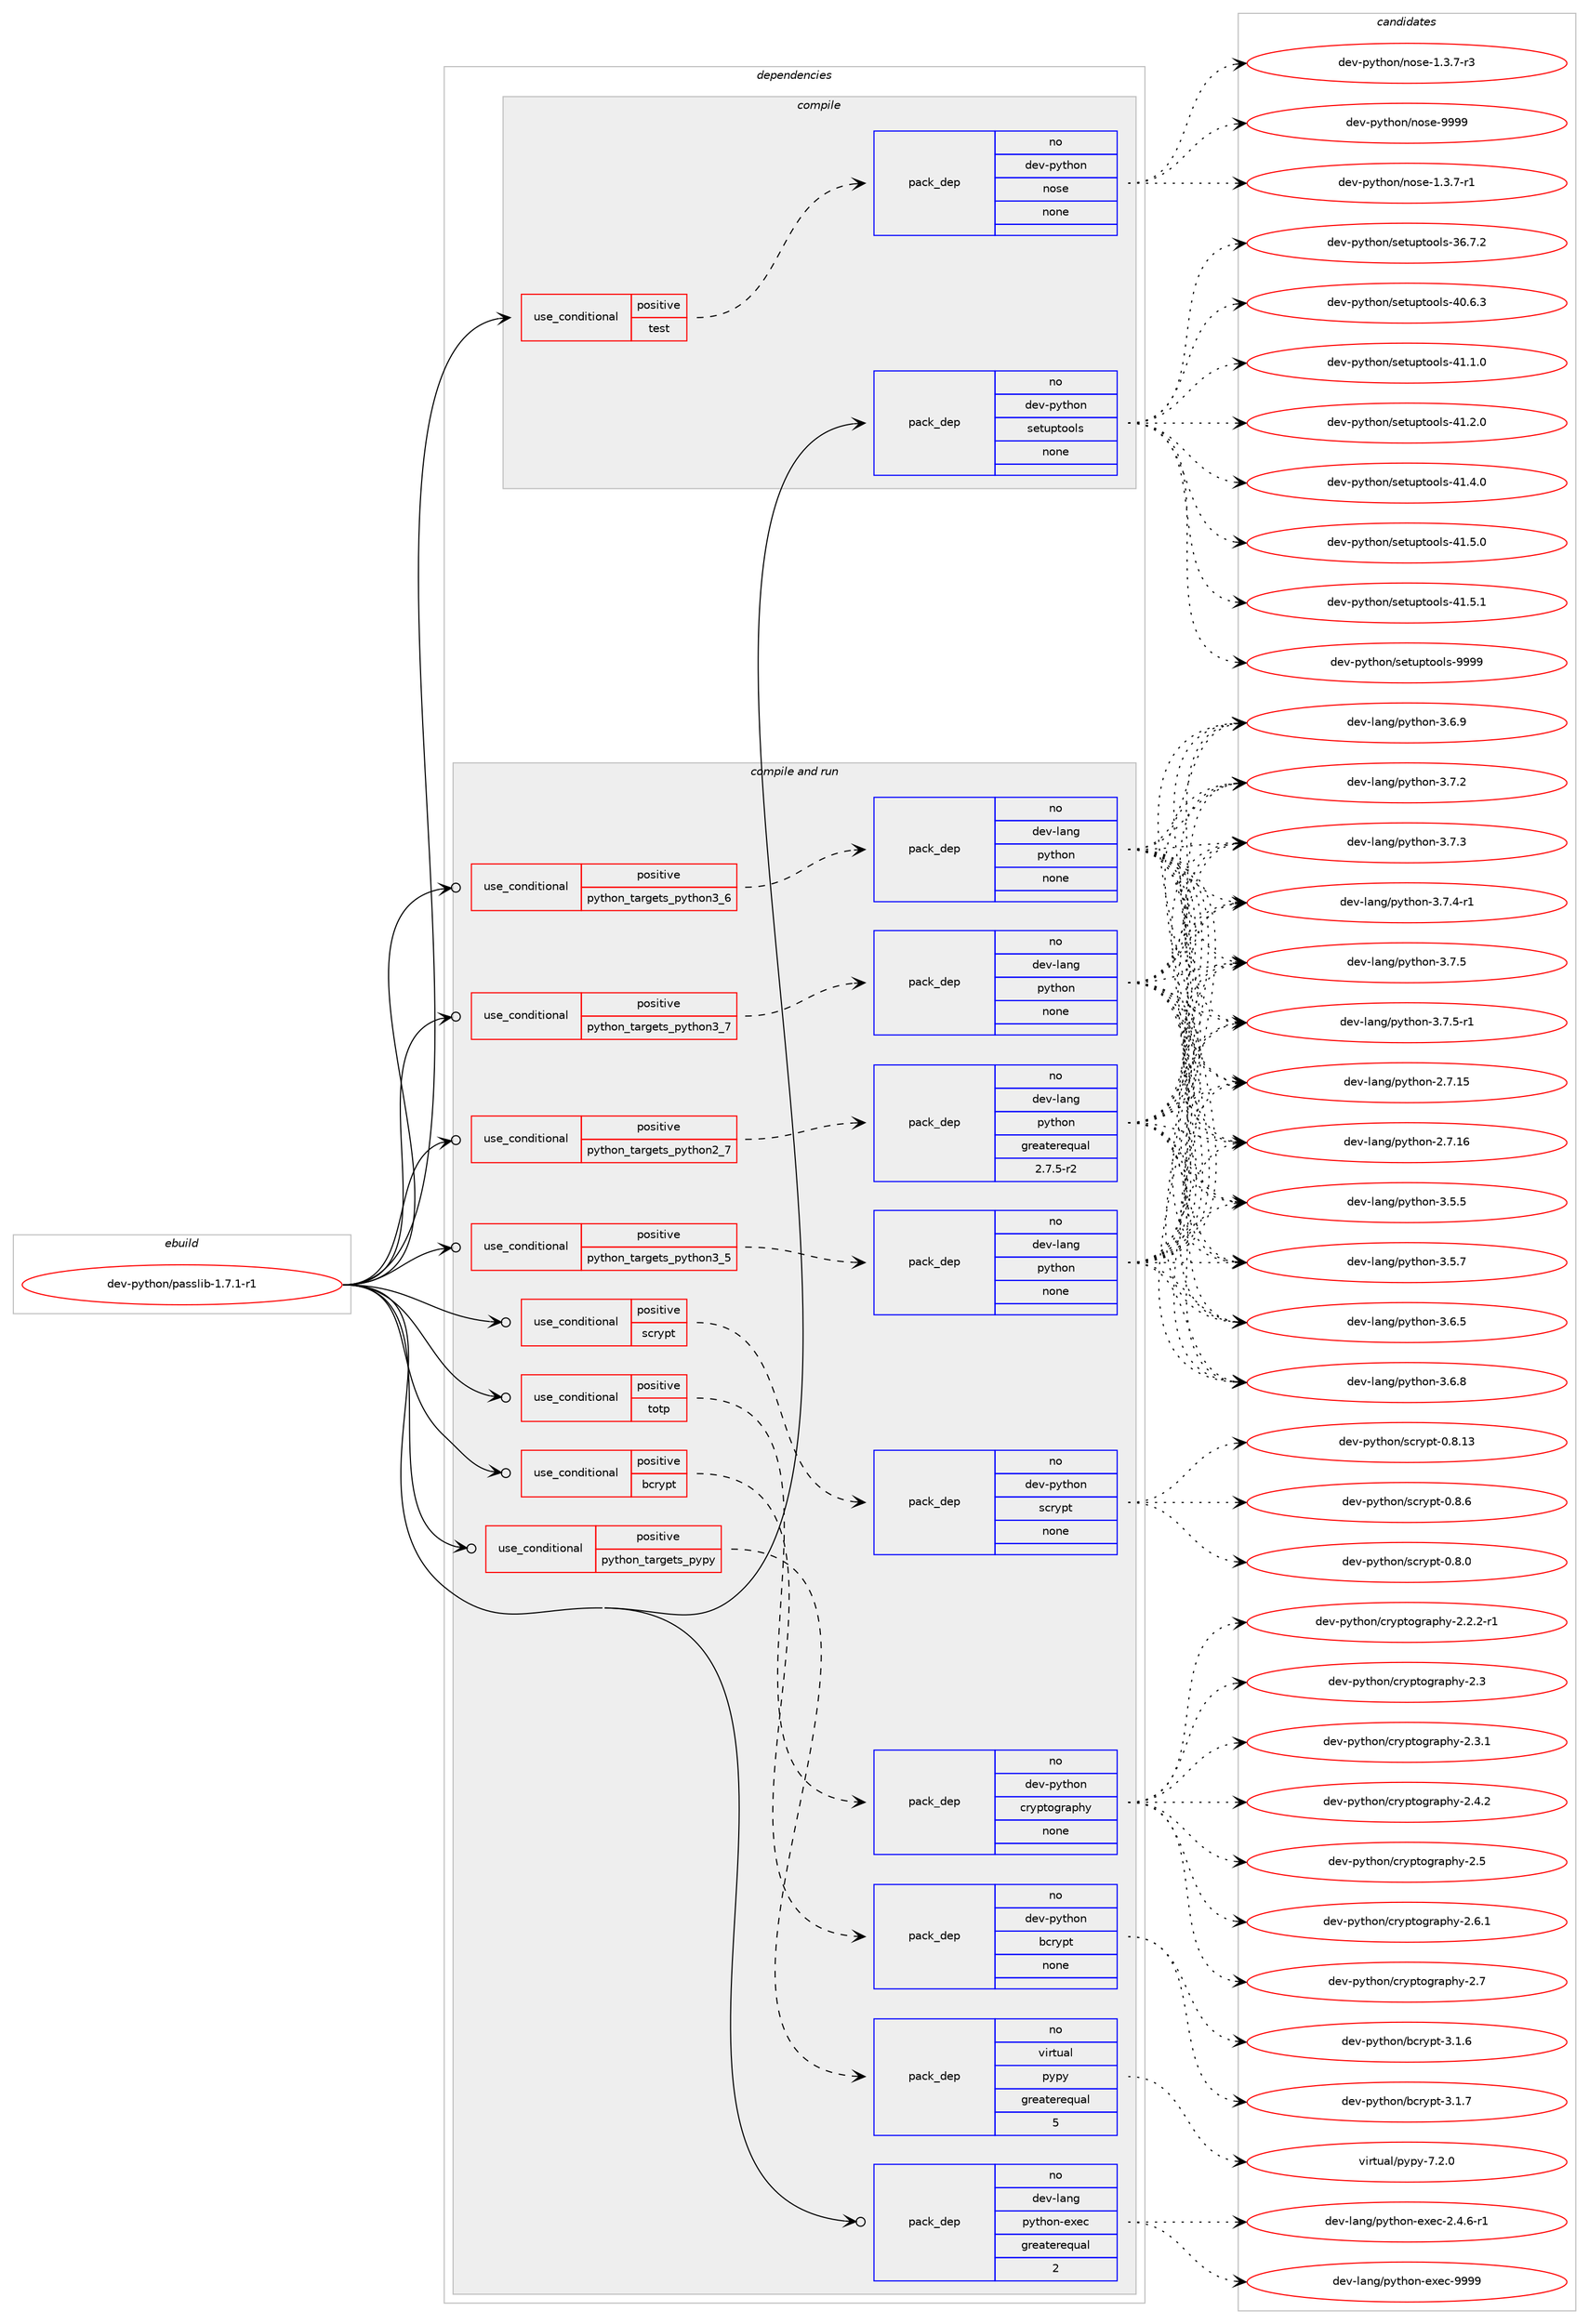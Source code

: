 digraph prolog {

# *************
# Graph options
# *************

newrank=true;
concentrate=true;
compound=true;
graph [rankdir=LR,fontname=Helvetica,fontsize=10,ranksep=1.5];#, ranksep=2.5, nodesep=0.2];
edge  [arrowhead=vee];
node  [fontname=Helvetica,fontsize=10];

# **********
# The ebuild
# **********

subgraph cluster_leftcol {
color=gray;
rank=same;
label=<<i>ebuild</i>>;
id [label="dev-python/passlib-1.7.1-r1", color=red, width=4, href="../dev-python/passlib-1.7.1-r1.svg"];
}

# ****************
# The dependencies
# ****************

subgraph cluster_midcol {
color=gray;
label=<<i>dependencies</i>>;
subgraph cluster_compile {
fillcolor="#eeeeee";
style=filled;
label=<<i>compile</i>>;
subgraph cond144121 {
dependency620827 [label=<<TABLE BORDER="0" CELLBORDER="1" CELLSPACING="0" CELLPADDING="4"><TR><TD ROWSPAN="3" CELLPADDING="10">use_conditional</TD></TR><TR><TD>positive</TD></TR><TR><TD>test</TD></TR></TABLE>>, shape=none, color=red];
subgraph pack464866 {
dependency620828 [label=<<TABLE BORDER="0" CELLBORDER="1" CELLSPACING="0" CELLPADDING="4" WIDTH="220"><TR><TD ROWSPAN="6" CELLPADDING="30">pack_dep</TD></TR><TR><TD WIDTH="110">no</TD></TR><TR><TD>dev-python</TD></TR><TR><TD>nose</TD></TR><TR><TD>none</TD></TR><TR><TD></TD></TR></TABLE>>, shape=none, color=blue];
}
dependency620827:e -> dependency620828:w [weight=20,style="dashed",arrowhead="vee"];
}
id:e -> dependency620827:w [weight=20,style="solid",arrowhead="vee"];
subgraph pack464867 {
dependency620829 [label=<<TABLE BORDER="0" CELLBORDER="1" CELLSPACING="0" CELLPADDING="4" WIDTH="220"><TR><TD ROWSPAN="6" CELLPADDING="30">pack_dep</TD></TR><TR><TD WIDTH="110">no</TD></TR><TR><TD>dev-python</TD></TR><TR><TD>setuptools</TD></TR><TR><TD>none</TD></TR><TR><TD></TD></TR></TABLE>>, shape=none, color=blue];
}
id:e -> dependency620829:w [weight=20,style="solid",arrowhead="vee"];
}
subgraph cluster_compileandrun {
fillcolor="#eeeeee";
style=filled;
label=<<i>compile and run</i>>;
subgraph cond144122 {
dependency620830 [label=<<TABLE BORDER="0" CELLBORDER="1" CELLSPACING="0" CELLPADDING="4"><TR><TD ROWSPAN="3" CELLPADDING="10">use_conditional</TD></TR><TR><TD>positive</TD></TR><TR><TD>bcrypt</TD></TR></TABLE>>, shape=none, color=red];
subgraph pack464868 {
dependency620831 [label=<<TABLE BORDER="0" CELLBORDER="1" CELLSPACING="0" CELLPADDING="4" WIDTH="220"><TR><TD ROWSPAN="6" CELLPADDING="30">pack_dep</TD></TR><TR><TD WIDTH="110">no</TD></TR><TR><TD>dev-python</TD></TR><TR><TD>bcrypt</TD></TR><TR><TD>none</TD></TR><TR><TD></TD></TR></TABLE>>, shape=none, color=blue];
}
dependency620830:e -> dependency620831:w [weight=20,style="dashed",arrowhead="vee"];
}
id:e -> dependency620830:w [weight=20,style="solid",arrowhead="odotvee"];
subgraph cond144123 {
dependency620832 [label=<<TABLE BORDER="0" CELLBORDER="1" CELLSPACING="0" CELLPADDING="4"><TR><TD ROWSPAN="3" CELLPADDING="10">use_conditional</TD></TR><TR><TD>positive</TD></TR><TR><TD>python_targets_pypy</TD></TR></TABLE>>, shape=none, color=red];
subgraph pack464869 {
dependency620833 [label=<<TABLE BORDER="0" CELLBORDER="1" CELLSPACING="0" CELLPADDING="4" WIDTH="220"><TR><TD ROWSPAN="6" CELLPADDING="30">pack_dep</TD></TR><TR><TD WIDTH="110">no</TD></TR><TR><TD>virtual</TD></TR><TR><TD>pypy</TD></TR><TR><TD>greaterequal</TD></TR><TR><TD>5</TD></TR></TABLE>>, shape=none, color=blue];
}
dependency620832:e -> dependency620833:w [weight=20,style="dashed",arrowhead="vee"];
}
id:e -> dependency620832:w [weight=20,style="solid",arrowhead="odotvee"];
subgraph cond144124 {
dependency620834 [label=<<TABLE BORDER="0" CELLBORDER="1" CELLSPACING="0" CELLPADDING="4"><TR><TD ROWSPAN="3" CELLPADDING="10">use_conditional</TD></TR><TR><TD>positive</TD></TR><TR><TD>python_targets_python2_7</TD></TR></TABLE>>, shape=none, color=red];
subgraph pack464870 {
dependency620835 [label=<<TABLE BORDER="0" CELLBORDER="1" CELLSPACING="0" CELLPADDING="4" WIDTH="220"><TR><TD ROWSPAN="6" CELLPADDING="30">pack_dep</TD></TR><TR><TD WIDTH="110">no</TD></TR><TR><TD>dev-lang</TD></TR><TR><TD>python</TD></TR><TR><TD>greaterequal</TD></TR><TR><TD>2.7.5-r2</TD></TR></TABLE>>, shape=none, color=blue];
}
dependency620834:e -> dependency620835:w [weight=20,style="dashed",arrowhead="vee"];
}
id:e -> dependency620834:w [weight=20,style="solid",arrowhead="odotvee"];
subgraph cond144125 {
dependency620836 [label=<<TABLE BORDER="0" CELLBORDER="1" CELLSPACING="0" CELLPADDING="4"><TR><TD ROWSPAN="3" CELLPADDING="10">use_conditional</TD></TR><TR><TD>positive</TD></TR><TR><TD>python_targets_python3_5</TD></TR></TABLE>>, shape=none, color=red];
subgraph pack464871 {
dependency620837 [label=<<TABLE BORDER="0" CELLBORDER="1" CELLSPACING="0" CELLPADDING="4" WIDTH="220"><TR><TD ROWSPAN="6" CELLPADDING="30">pack_dep</TD></TR><TR><TD WIDTH="110">no</TD></TR><TR><TD>dev-lang</TD></TR><TR><TD>python</TD></TR><TR><TD>none</TD></TR><TR><TD></TD></TR></TABLE>>, shape=none, color=blue];
}
dependency620836:e -> dependency620837:w [weight=20,style="dashed",arrowhead="vee"];
}
id:e -> dependency620836:w [weight=20,style="solid",arrowhead="odotvee"];
subgraph cond144126 {
dependency620838 [label=<<TABLE BORDER="0" CELLBORDER="1" CELLSPACING="0" CELLPADDING="4"><TR><TD ROWSPAN="3" CELLPADDING="10">use_conditional</TD></TR><TR><TD>positive</TD></TR><TR><TD>python_targets_python3_6</TD></TR></TABLE>>, shape=none, color=red];
subgraph pack464872 {
dependency620839 [label=<<TABLE BORDER="0" CELLBORDER="1" CELLSPACING="0" CELLPADDING="4" WIDTH="220"><TR><TD ROWSPAN="6" CELLPADDING="30">pack_dep</TD></TR><TR><TD WIDTH="110">no</TD></TR><TR><TD>dev-lang</TD></TR><TR><TD>python</TD></TR><TR><TD>none</TD></TR><TR><TD></TD></TR></TABLE>>, shape=none, color=blue];
}
dependency620838:e -> dependency620839:w [weight=20,style="dashed",arrowhead="vee"];
}
id:e -> dependency620838:w [weight=20,style="solid",arrowhead="odotvee"];
subgraph cond144127 {
dependency620840 [label=<<TABLE BORDER="0" CELLBORDER="1" CELLSPACING="0" CELLPADDING="4"><TR><TD ROWSPAN="3" CELLPADDING="10">use_conditional</TD></TR><TR><TD>positive</TD></TR><TR><TD>python_targets_python3_7</TD></TR></TABLE>>, shape=none, color=red];
subgraph pack464873 {
dependency620841 [label=<<TABLE BORDER="0" CELLBORDER="1" CELLSPACING="0" CELLPADDING="4" WIDTH="220"><TR><TD ROWSPAN="6" CELLPADDING="30">pack_dep</TD></TR><TR><TD WIDTH="110">no</TD></TR><TR><TD>dev-lang</TD></TR><TR><TD>python</TD></TR><TR><TD>none</TD></TR><TR><TD></TD></TR></TABLE>>, shape=none, color=blue];
}
dependency620840:e -> dependency620841:w [weight=20,style="dashed",arrowhead="vee"];
}
id:e -> dependency620840:w [weight=20,style="solid",arrowhead="odotvee"];
subgraph cond144128 {
dependency620842 [label=<<TABLE BORDER="0" CELLBORDER="1" CELLSPACING="0" CELLPADDING="4"><TR><TD ROWSPAN="3" CELLPADDING="10">use_conditional</TD></TR><TR><TD>positive</TD></TR><TR><TD>scrypt</TD></TR></TABLE>>, shape=none, color=red];
subgraph pack464874 {
dependency620843 [label=<<TABLE BORDER="0" CELLBORDER="1" CELLSPACING="0" CELLPADDING="4" WIDTH="220"><TR><TD ROWSPAN="6" CELLPADDING="30">pack_dep</TD></TR><TR><TD WIDTH="110">no</TD></TR><TR><TD>dev-python</TD></TR><TR><TD>scrypt</TD></TR><TR><TD>none</TD></TR><TR><TD></TD></TR></TABLE>>, shape=none, color=blue];
}
dependency620842:e -> dependency620843:w [weight=20,style="dashed",arrowhead="vee"];
}
id:e -> dependency620842:w [weight=20,style="solid",arrowhead="odotvee"];
subgraph cond144129 {
dependency620844 [label=<<TABLE BORDER="0" CELLBORDER="1" CELLSPACING="0" CELLPADDING="4"><TR><TD ROWSPAN="3" CELLPADDING="10">use_conditional</TD></TR><TR><TD>positive</TD></TR><TR><TD>totp</TD></TR></TABLE>>, shape=none, color=red];
subgraph pack464875 {
dependency620845 [label=<<TABLE BORDER="0" CELLBORDER="1" CELLSPACING="0" CELLPADDING="4" WIDTH="220"><TR><TD ROWSPAN="6" CELLPADDING="30">pack_dep</TD></TR><TR><TD WIDTH="110">no</TD></TR><TR><TD>dev-python</TD></TR><TR><TD>cryptography</TD></TR><TR><TD>none</TD></TR><TR><TD></TD></TR></TABLE>>, shape=none, color=blue];
}
dependency620844:e -> dependency620845:w [weight=20,style="dashed",arrowhead="vee"];
}
id:e -> dependency620844:w [weight=20,style="solid",arrowhead="odotvee"];
subgraph pack464876 {
dependency620846 [label=<<TABLE BORDER="0" CELLBORDER="1" CELLSPACING="0" CELLPADDING="4" WIDTH="220"><TR><TD ROWSPAN="6" CELLPADDING="30">pack_dep</TD></TR><TR><TD WIDTH="110">no</TD></TR><TR><TD>dev-lang</TD></TR><TR><TD>python-exec</TD></TR><TR><TD>greaterequal</TD></TR><TR><TD>2</TD></TR></TABLE>>, shape=none, color=blue];
}
id:e -> dependency620846:w [weight=20,style="solid",arrowhead="odotvee"];
}
subgraph cluster_run {
fillcolor="#eeeeee";
style=filled;
label=<<i>run</i>>;
}
}

# **************
# The candidates
# **************

subgraph cluster_choices {
rank=same;
color=gray;
label=<<i>candidates</i>>;

subgraph choice464866 {
color=black;
nodesep=1;
choice10010111845112121116104111110471101111151014549465146554511449 [label="dev-python/nose-1.3.7-r1", color=red, width=4,href="../dev-python/nose-1.3.7-r1.svg"];
choice10010111845112121116104111110471101111151014549465146554511451 [label="dev-python/nose-1.3.7-r3", color=red, width=4,href="../dev-python/nose-1.3.7-r3.svg"];
choice10010111845112121116104111110471101111151014557575757 [label="dev-python/nose-9999", color=red, width=4,href="../dev-python/nose-9999.svg"];
dependency620828:e -> choice10010111845112121116104111110471101111151014549465146554511449:w [style=dotted,weight="100"];
dependency620828:e -> choice10010111845112121116104111110471101111151014549465146554511451:w [style=dotted,weight="100"];
dependency620828:e -> choice10010111845112121116104111110471101111151014557575757:w [style=dotted,weight="100"];
}
subgraph choice464867 {
color=black;
nodesep=1;
choice100101118451121211161041111104711510111611711211611111110811545515446554650 [label="dev-python/setuptools-36.7.2", color=red, width=4,href="../dev-python/setuptools-36.7.2.svg"];
choice100101118451121211161041111104711510111611711211611111110811545524846544651 [label="dev-python/setuptools-40.6.3", color=red, width=4,href="../dev-python/setuptools-40.6.3.svg"];
choice100101118451121211161041111104711510111611711211611111110811545524946494648 [label="dev-python/setuptools-41.1.0", color=red, width=4,href="../dev-python/setuptools-41.1.0.svg"];
choice100101118451121211161041111104711510111611711211611111110811545524946504648 [label="dev-python/setuptools-41.2.0", color=red, width=4,href="../dev-python/setuptools-41.2.0.svg"];
choice100101118451121211161041111104711510111611711211611111110811545524946524648 [label="dev-python/setuptools-41.4.0", color=red, width=4,href="../dev-python/setuptools-41.4.0.svg"];
choice100101118451121211161041111104711510111611711211611111110811545524946534648 [label="dev-python/setuptools-41.5.0", color=red, width=4,href="../dev-python/setuptools-41.5.0.svg"];
choice100101118451121211161041111104711510111611711211611111110811545524946534649 [label="dev-python/setuptools-41.5.1", color=red, width=4,href="../dev-python/setuptools-41.5.1.svg"];
choice10010111845112121116104111110471151011161171121161111111081154557575757 [label="dev-python/setuptools-9999", color=red, width=4,href="../dev-python/setuptools-9999.svg"];
dependency620829:e -> choice100101118451121211161041111104711510111611711211611111110811545515446554650:w [style=dotted,weight="100"];
dependency620829:e -> choice100101118451121211161041111104711510111611711211611111110811545524846544651:w [style=dotted,weight="100"];
dependency620829:e -> choice100101118451121211161041111104711510111611711211611111110811545524946494648:w [style=dotted,weight="100"];
dependency620829:e -> choice100101118451121211161041111104711510111611711211611111110811545524946504648:w [style=dotted,weight="100"];
dependency620829:e -> choice100101118451121211161041111104711510111611711211611111110811545524946524648:w [style=dotted,weight="100"];
dependency620829:e -> choice100101118451121211161041111104711510111611711211611111110811545524946534648:w [style=dotted,weight="100"];
dependency620829:e -> choice100101118451121211161041111104711510111611711211611111110811545524946534649:w [style=dotted,weight="100"];
dependency620829:e -> choice10010111845112121116104111110471151011161171121161111111081154557575757:w [style=dotted,weight="100"];
}
subgraph choice464868 {
color=black;
nodesep=1;
choice10010111845112121116104111110479899114121112116455146494654 [label="dev-python/bcrypt-3.1.6", color=red, width=4,href="../dev-python/bcrypt-3.1.6.svg"];
choice10010111845112121116104111110479899114121112116455146494655 [label="dev-python/bcrypt-3.1.7", color=red, width=4,href="../dev-python/bcrypt-3.1.7.svg"];
dependency620831:e -> choice10010111845112121116104111110479899114121112116455146494654:w [style=dotted,weight="100"];
dependency620831:e -> choice10010111845112121116104111110479899114121112116455146494655:w [style=dotted,weight="100"];
}
subgraph choice464869 {
color=black;
nodesep=1;
choice1181051141161179710847112121112121455546504648 [label="virtual/pypy-7.2.0", color=red, width=4,href="../virtual/pypy-7.2.0.svg"];
dependency620833:e -> choice1181051141161179710847112121112121455546504648:w [style=dotted,weight="100"];
}
subgraph choice464870 {
color=black;
nodesep=1;
choice10010111845108971101034711212111610411111045504655464953 [label="dev-lang/python-2.7.15", color=red, width=4,href="../dev-lang/python-2.7.15.svg"];
choice10010111845108971101034711212111610411111045504655464954 [label="dev-lang/python-2.7.16", color=red, width=4,href="../dev-lang/python-2.7.16.svg"];
choice100101118451089711010347112121116104111110455146534653 [label="dev-lang/python-3.5.5", color=red, width=4,href="../dev-lang/python-3.5.5.svg"];
choice100101118451089711010347112121116104111110455146534655 [label="dev-lang/python-3.5.7", color=red, width=4,href="../dev-lang/python-3.5.7.svg"];
choice100101118451089711010347112121116104111110455146544653 [label="dev-lang/python-3.6.5", color=red, width=4,href="../dev-lang/python-3.6.5.svg"];
choice100101118451089711010347112121116104111110455146544656 [label="dev-lang/python-3.6.8", color=red, width=4,href="../dev-lang/python-3.6.8.svg"];
choice100101118451089711010347112121116104111110455146544657 [label="dev-lang/python-3.6.9", color=red, width=4,href="../dev-lang/python-3.6.9.svg"];
choice100101118451089711010347112121116104111110455146554650 [label="dev-lang/python-3.7.2", color=red, width=4,href="../dev-lang/python-3.7.2.svg"];
choice100101118451089711010347112121116104111110455146554651 [label="dev-lang/python-3.7.3", color=red, width=4,href="../dev-lang/python-3.7.3.svg"];
choice1001011184510897110103471121211161041111104551465546524511449 [label="dev-lang/python-3.7.4-r1", color=red, width=4,href="../dev-lang/python-3.7.4-r1.svg"];
choice100101118451089711010347112121116104111110455146554653 [label="dev-lang/python-3.7.5", color=red, width=4,href="../dev-lang/python-3.7.5.svg"];
choice1001011184510897110103471121211161041111104551465546534511449 [label="dev-lang/python-3.7.5-r1", color=red, width=4,href="../dev-lang/python-3.7.5-r1.svg"];
dependency620835:e -> choice10010111845108971101034711212111610411111045504655464953:w [style=dotted,weight="100"];
dependency620835:e -> choice10010111845108971101034711212111610411111045504655464954:w [style=dotted,weight="100"];
dependency620835:e -> choice100101118451089711010347112121116104111110455146534653:w [style=dotted,weight="100"];
dependency620835:e -> choice100101118451089711010347112121116104111110455146534655:w [style=dotted,weight="100"];
dependency620835:e -> choice100101118451089711010347112121116104111110455146544653:w [style=dotted,weight="100"];
dependency620835:e -> choice100101118451089711010347112121116104111110455146544656:w [style=dotted,weight="100"];
dependency620835:e -> choice100101118451089711010347112121116104111110455146544657:w [style=dotted,weight="100"];
dependency620835:e -> choice100101118451089711010347112121116104111110455146554650:w [style=dotted,weight="100"];
dependency620835:e -> choice100101118451089711010347112121116104111110455146554651:w [style=dotted,weight="100"];
dependency620835:e -> choice1001011184510897110103471121211161041111104551465546524511449:w [style=dotted,weight="100"];
dependency620835:e -> choice100101118451089711010347112121116104111110455146554653:w [style=dotted,weight="100"];
dependency620835:e -> choice1001011184510897110103471121211161041111104551465546534511449:w [style=dotted,weight="100"];
}
subgraph choice464871 {
color=black;
nodesep=1;
choice10010111845108971101034711212111610411111045504655464953 [label="dev-lang/python-2.7.15", color=red, width=4,href="../dev-lang/python-2.7.15.svg"];
choice10010111845108971101034711212111610411111045504655464954 [label="dev-lang/python-2.7.16", color=red, width=4,href="../dev-lang/python-2.7.16.svg"];
choice100101118451089711010347112121116104111110455146534653 [label="dev-lang/python-3.5.5", color=red, width=4,href="../dev-lang/python-3.5.5.svg"];
choice100101118451089711010347112121116104111110455146534655 [label="dev-lang/python-3.5.7", color=red, width=4,href="../dev-lang/python-3.5.7.svg"];
choice100101118451089711010347112121116104111110455146544653 [label="dev-lang/python-3.6.5", color=red, width=4,href="../dev-lang/python-3.6.5.svg"];
choice100101118451089711010347112121116104111110455146544656 [label="dev-lang/python-3.6.8", color=red, width=4,href="../dev-lang/python-3.6.8.svg"];
choice100101118451089711010347112121116104111110455146544657 [label="dev-lang/python-3.6.9", color=red, width=4,href="../dev-lang/python-3.6.9.svg"];
choice100101118451089711010347112121116104111110455146554650 [label="dev-lang/python-3.7.2", color=red, width=4,href="../dev-lang/python-3.7.2.svg"];
choice100101118451089711010347112121116104111110455146554651 [label="dev-lang/python-3.7.3", color=red, width=4,href="../dev-lang/python-3.7.3.svg"];
choice1001011184510897110103471121211161041111104551465546524511449 [label="dev-lang/python-3.7.4-r1", color=red, width=4,href="../dev-lang/python-3.7.4-r1.svg"];
choice100101118451089711010347112121116104111110455146554653 [label="dev-lang/python-3.7.5", color=red, width=4,href="../dev-lang/python-3.7.5.svg"];
choice1001011184510897110103471121211161041111104551465546534511449 [label="dev-lang/python-3.7.5-r1", color=red, width=4,href="../dev-lang/python-3.7.5-r1.svg"];
dependency620837:e -> choice10010111845108971101034711212111610411111045504655464953:w [style=dotted,weight="100"];
dependency620837:e -> choice10010111845108971101034711212111610411111045504655464954:w [style=dotted,weight="100"];
dependency620837:e -> choice100101118451089711010347112121116104111110455146534653:w [style=dotted,weight="100"];
dependency620837:e -> choice100101118451089711010347112121116104111110455146534655:w [style=dotted,weight="100"];
dependency620837:e -> choice100101118451089711010347112121116104111110455146544653:w [style=dotted,weight="100"];
dependency620837:e -> choice100101118451089711010347112121116104111110455146544656:w [style=dotted,weight="100"];
dependency620837:e -> choice100101118451089711010347112121116104111110455146544657:w [style=dotted,weight="100"];
dependency620837:e -> choice100101118451089711010347112121116104111110455146554650:w [style=dotted,weight="100"];
dependency620837:e -> choice100101118451089711010347112121116104111110455146554651:w [style=dotted,weight="100"];
dependency620837:e -> choice1001011184510897110103471121211161041111104551465546524511449:w [style=dotted,weight="100"];
dependency620837:e -> choice100101118451089711010347112121116104111110455146554653:w [style=dotted,weight="100"];
dependency620837:e -> choice1001011184510897110103471121211161041111104551465546534511449:w [style=dotted,weight="100"];
}
subgraph choice464872 {
color=black;
nodesep=1;
choice10010111845108971101034711212111610411111045504655464953 [label="dev-lang/python-2.7.15", color=red, width=4,href="../dev-lang/python-2.7.15.svg"];
choice10010111845108971101034711212111610411111045504655464954 [label="dev-lang/python-2.7.16", color=red, width=4,href="../dev-lang/python-2.7.16.svg"];
choice100101118451089711010347112121116104111110455146534653 [label="dev-lang/python-3.5.5", color=red, width=4,href="../dev-lang/python-3.5.5.svg"];
choice100101118451089711010347112121116104111110455146534655 [label="dev-lang/python-3.5.7", color=red, width=4,href="../dev-lang/python-3.5.7.svg"];
choice100101118451089711010347112121116104111110455146544653 [label="dev-lang/python-3.6.5", color=red, width=4,href="../dev-lang/python-3.6.5.svg"];
choice100101118451089711010347112121116104111110455146544656 [label="dev-lang/python-3.6.8", color=red, width=4,href="../dev-lang/python-3.6.8.svg"];
choice100101118451089711010347112121116104111110455146544657 [label="dev-lang/python-3.6.9", color=red, width=4,href="../dev-lang/python-3.6.9.svg"];
choice100101118451089711010347112121116104111110455146554650 [label="dev-lang/python-3.7.2", color=red, width=4,href="../dev-lang/python-3.7.2.svg"];
choice100101118451089711010347112121116104111110455146554651 [label="dev-lang/python-3.7.3", color=red, width=4,href="../dev-lang/python-3.7.3.svg"];
choice1001011184510897110103471121211161041111104551465546524511449 [label="dev-lang/python-3.7.4-r1", color=red, width=4,href="../dev-lang/python-3.7.4-r1.svg"];
choice100101118451089711010347112121116104111110455146554653 [label="dev-lang/python-3.7.5", color=red, width=4,href="../dev-lang/python-3.7.5.svg"];
choice1001011184510897110103471121211161041111104551465546534511449 [label="dev-lang/python-3.7.5-r1", color=red, width=4,href="../dev-lang/python-3.7.5-r1.svg"];
dependency620839:e -> choice10010111845108971101034711212111610411111045504655464953:w [style=dotted,weight="100"];
dependency620839:e -> choice10010111845108971101034711212111610411111045504655464954:w [style=dotted,weight="100"];
dependency620839:e -> choice100101118451089711010347112121116104111110455146534653:w [style=dotted,weight="100"];
dependency620839:e -> choice100101118451089711010347112121116104111110455146534655:w [style=dotted,weight="100"];
dependency620839:e -> choice100101118451089711010347112121116104111110455146544653:w [style=dotted,weight="100"];
dependency620839:e -> choice100101118451089711010347112121116104111110455146544656:w [style=dotted,weight="100"];
dependency620839:e -> choice100101118451089711010347112121116104111110455146544657:w [style=dotted,weight="100"];
dependency620839:e -> choice100101118451089711010347112121116104111110455146554650:w [style=dotted,weight="100"];
dependency620839:e -> choice100101118451089711010347112121116104111110455146554651:w [style=dotted,weight="100"];
dependency620839:e -> choice1001011184510897110103471121211161041111104551465546524511449:w [style=dotted,weight="100"];
dependency620839:e -> choice100101118451089711010347112121116104111110455146554653:w [style=dotted,weight="100"];
dependency620839:e -> choice1001011184510897110103471121211161041111104551465546534511449:w [style=dotted,weight="100"];
}
subgraph choice464873 {
color=black;
nodesep=1;
choice10010111845108971101034711212111610411111045504655464953 [label="dev-lang/python-2.7.15", color=red, width=4,href="../dev-lang/python-2.7.15.svg"];
choice10010111845108971101034711212111610411111045504655464954 [label="dev-lang/python-2.7.16", color=red, width=4,href="../dev-lang/python-2.7.16.svg"];
choice100101118451089711010347112121116104111110455146534653 [label="dev-lang/python-3.5.5", color=red, width=4,href="../dev-lang/python-3.5.5.svg"];
choice100101118451089711010347112121116104111110455146534655 [label="dev-lang/python-3.5.7", color=red, width=4,href="../dev-lang/python-3.5.7.svg"];
choice100101118451089711010347112121116104111110455146544653 [label="dev-lang/python-3.6.5", color=red, width=4,href="../dev-lang/python-3.6.5.svg"];
choice100101118451089711010347112121116104111110455146544656 [label="dev-lang/python-3.6.8", color=red, width=4,href="../dev-lang/python-3.6.8.svg"];
choice100101118451089711010347112121116104111110455146544657 [label="dev-lang/python-3.6.9", color=red, width=4,href="../dev-lang/python-3.6.9.svg"];
choice100101118451089711010347112121116104111110455146554650 [label="dev-lang/python-3.7.2", color=red, width=4,href="../dev-lang/python-3.7.2.svg"];
choice100101118451089711010347112121116104111110455146554651 [label="dev-lang/python-3.7.3", color=red, width=4,href="../dev-lang/python-3.7.3.svg"];
choice1001011184510897110103471121211161041111104551465546524511449 [label="dev-lang/python-3.7.4-r1", color=red, width=4,href="../dev-lang/python-3.7.4-r1.svg"];
choice100101118451089711010347112121116104111110455146554653 [label="dev-lang/python-3.7.5", color=red, width=4,href="../dev-lang/python-3.7.5.svg"];
choice1001011184510897110103471121211161041111104551465546534511449 [label="dev-lang/python-3.7.5-r1", color=red, width=4,href="../dev-lang/python-3.7.5-r1.svg"];
dependency620841:e -> choice10010111845108971101034711212111610411111045504655464953:w [style=dotted,weight="100"];
dependency620841:e -> choice10010111845108971101034711212111610411111045504655464954:w [style=dotted,weight="100"];
dependency620841:e -> choice100101118451089711010347112121116104111110455146534653:w [style=dotted,weight="100"];
dependency620841:e -> choice100101118451089711010347112121116104111110455146534655:w [style=dotted,weight="100"];
dependency620841:e -> choice100101118451089711010347112121116104111110455146544653:w [style=dotted,weight="100"];
dependency620841:e -> choice100101118451089711010347112121116104111110455146544656:w [style=dotted,weight="100"];
dependency620841:e -> choice100101118451089711010347112121116104111110455146544657:w [style=dotted,weight="100"];
dependency620841:e -> choice100101118451089711010347112121116104111110455146554650:w [style=dotted,weight="100"];
dependency620841:e -> choice100101118451089711010347112121116104111110455146554651:w [style=dotted,weight="100"];
dependency620841:e -> choice1001011184510897110103471121211161041111104551465546524511449:w [style=dotted,weight="100"];
dependency620841:e -> choice100101118451089711010347112121116104111110455146554653:w [style=dotted,weight="100"];
dependency620841:e -> choice1001011184510897110103471121211161041111104551465546534511449:w [style=dotted,weight="100"];
}
subgraph choice464874 {
color=black;
nodesep=1;
choice100101118451121211161041111104711599114121112116454846564648 [label="dev-python/scrypt-0.8.0", color=red, width=4,href="../dev-python/scrypt-0.8.0.svg"];
choice10010111845112121116104111110471159911412111211645484656464951 [label="dev-python/scrypt-0.8.13", color=red, width=4,href="../dev-python/scrypt-0.8.13.svg"];
choice100101118451121211161041111104711599114121112116454846564654 [label="dev-python/scrypt-0.8.6", color=red, width=4,href="../dev-python/scrypt-0.8.6.svg"];
dependency620843:e -> choice100101118451121211161041111104711599114121112116454846564648:w [style=dotted,weight="100"];
dependency620843:e -> choice10010111845112121116104111110471159911412111211645484656464951:w [style=dotted,weight="100"];
dependency620843:e -> choice100101118451121211161041111104711599114121112116454846564654:w [style=dotted,weight="100"];
}
subgraph choice464875 {
color=black;
nodesep=1;
choice100101118451121211161041111104799114121112116111103114971121041214550465046504511449 [label="dev-python/cryptography-2.2.2-r1", color=red, width=4,href="../dev-python/cryptography-2.2.2-r1.svg"];
choice1001011184511212111610411111047991141211121161111031149711210412145504651 [label="dev-python/cryptography-2.3", color=red, width=4,href="../dev-python/cryptography-2.3.svg"];
choice10010111845112121116104111110479911412111211611110311497112104121455046514649 [label="dev-python/cryptography-2.3.1", color=red, width=4,href="../dev-python/cryptography-2.3.1.svg"];
choice10010111845112121116104111110479911412111211611110311497112104121455046524650 [label="dev-python/cryptography-2.4.2", color=red, width=4,href="../dev-python/cryptography-2.4.2.svg"];
choice1001011184511212111610411111047991141211121161111031149711210412145504653 [label="dev-python/cryptography-2.5", color=red, width=4,href="../dev-python/cryptography-2.5.svg"];
choice10010111845112121116104111110479911412111211611110311497112104121455046544649 [label="dev-python/cryptography-2.6.1", color=red, width=4,href="../dev-python/cryptography-2.6.1.svg"];
choice1001011184511212111610411111047991141211121161111031149711210412145504655 [label="dev-python/cryptography-2.7", color=red, width=4,href="../dev-python/cryptography-2.7.svg"];
dependency620845:e -> choice100101118451121211161041111104799114121112116111103114971121041214550465046504511449:w [style=dotted,weight="100"];
dependency620845:e -> choice1001011184511212111610411111047991141211121161111031149711210412145504651:w [style=dotted,weight="100"];
dependency620845:e -> choice10010111845112121116104111110479911412111211611110311497112104121455046514649:w [style=dotted,weight="100"];
dependency620845:e -> choice10010111845112121116104111110479911412111211611110311497112104121455046524650:w [style=dotted,weight="100"];
dependency620845:e -> choice1001011184511212111610411111047991141211121161111031149711210412145504653:w [style=dotted,weight="100"];
dependency620845:e -> choice10010111845112121116104111110479911412111211611110311497112104121455046544649:w [style=dotted,weight="100"];
dependency620845:e -> choice1001011184511212111610411111047991141211121161111031149711210412145504655:w [style=dotted,weight="100"];
}
subgraph choice464876 {
color=black;
nodesep=1;
choice10010111845108971101034711212111610411111045101120101994550465246544511449 [label="dev-lang/python-exec-2.4.6-r1", color=red, width=4,href="../dev-lang/python-exec-2.4.6-r1.svg"];
choice10010111845108971101034711212111610411111045101120101994557575757 [label="dev-lang/python-exec-9999", color=red, width=4,href="../dev-lang/python-exec-9999.svg"];
dependency620846:e -> choice10010111845108971101034711212111610411111045101120101994550465246544511449:w [style=dotted,weight="100"];
dependency620846:e -> choice10010111845108971101034711212111610411111045101120101994557575757:w [style=dotted,weight="100"];
}
}

}
